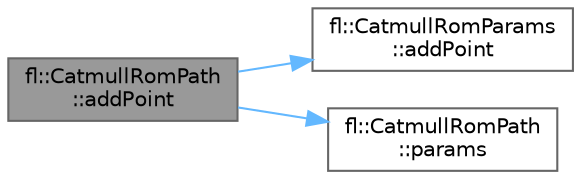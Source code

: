 digraph "fl::CatmullRomPath::addPoint"
{
 // INTERACTIVE_SVG=YES
 // LATEX_PDF_SIZE
  bgcolor="transparent";
  edge [fontname=Helvetica,fontsize=10,labelfontname=Helvetica,labelfontsize=10];
  node [fontname=Helvetica,fontsize=10,shape=box,height=0.2,width=0.4];
  rankdir="LR";
  Node1 [id="Node000001",label="fl::CatmullRomPath\l::addPoint",height=0.2,width=0.4,color="gray40", fillcolor="grey60", style="filled", fontcolor="black",tooltip="Add a point in [0,1]² to the path."];
  Node1 -> Node2 [id="edge1_Node000001_Node000002",color="steelblue1",style="solid",tooltip=" "];
  Node2 [id="Node000002",label="fl::CatmullRomParams\l::addPoint",height=0.2,width=0.4,color="grey40", fillcolor="white", style="filled",URL="$d8/d11/classfl_1_1_catmull_rom_params_ae281f716ea61c9dcc9456dcaec31f939.html#ae281f716ea61c9dcc9456dcaec31f939",tooltip=" "];
  Node1 -> Node3 [id="edge2_Node000001_Node000003",color="steelblue1",style="solid",tooltip=" "];
  Node3 [id="Node000003",label="fl::CatmullRomPath\l::params",height=0.2,width=0.4,color="grey40", fillcolor="white", style="filled",URL="$d2/d1f/classfl_1_1_catmull_rom_path_a0c017f0e9454df5dc2f5ac7009434c0c.html#a0c017f0e9454df5dc2f5ac7009434c0c",tooltip=" "];
}
